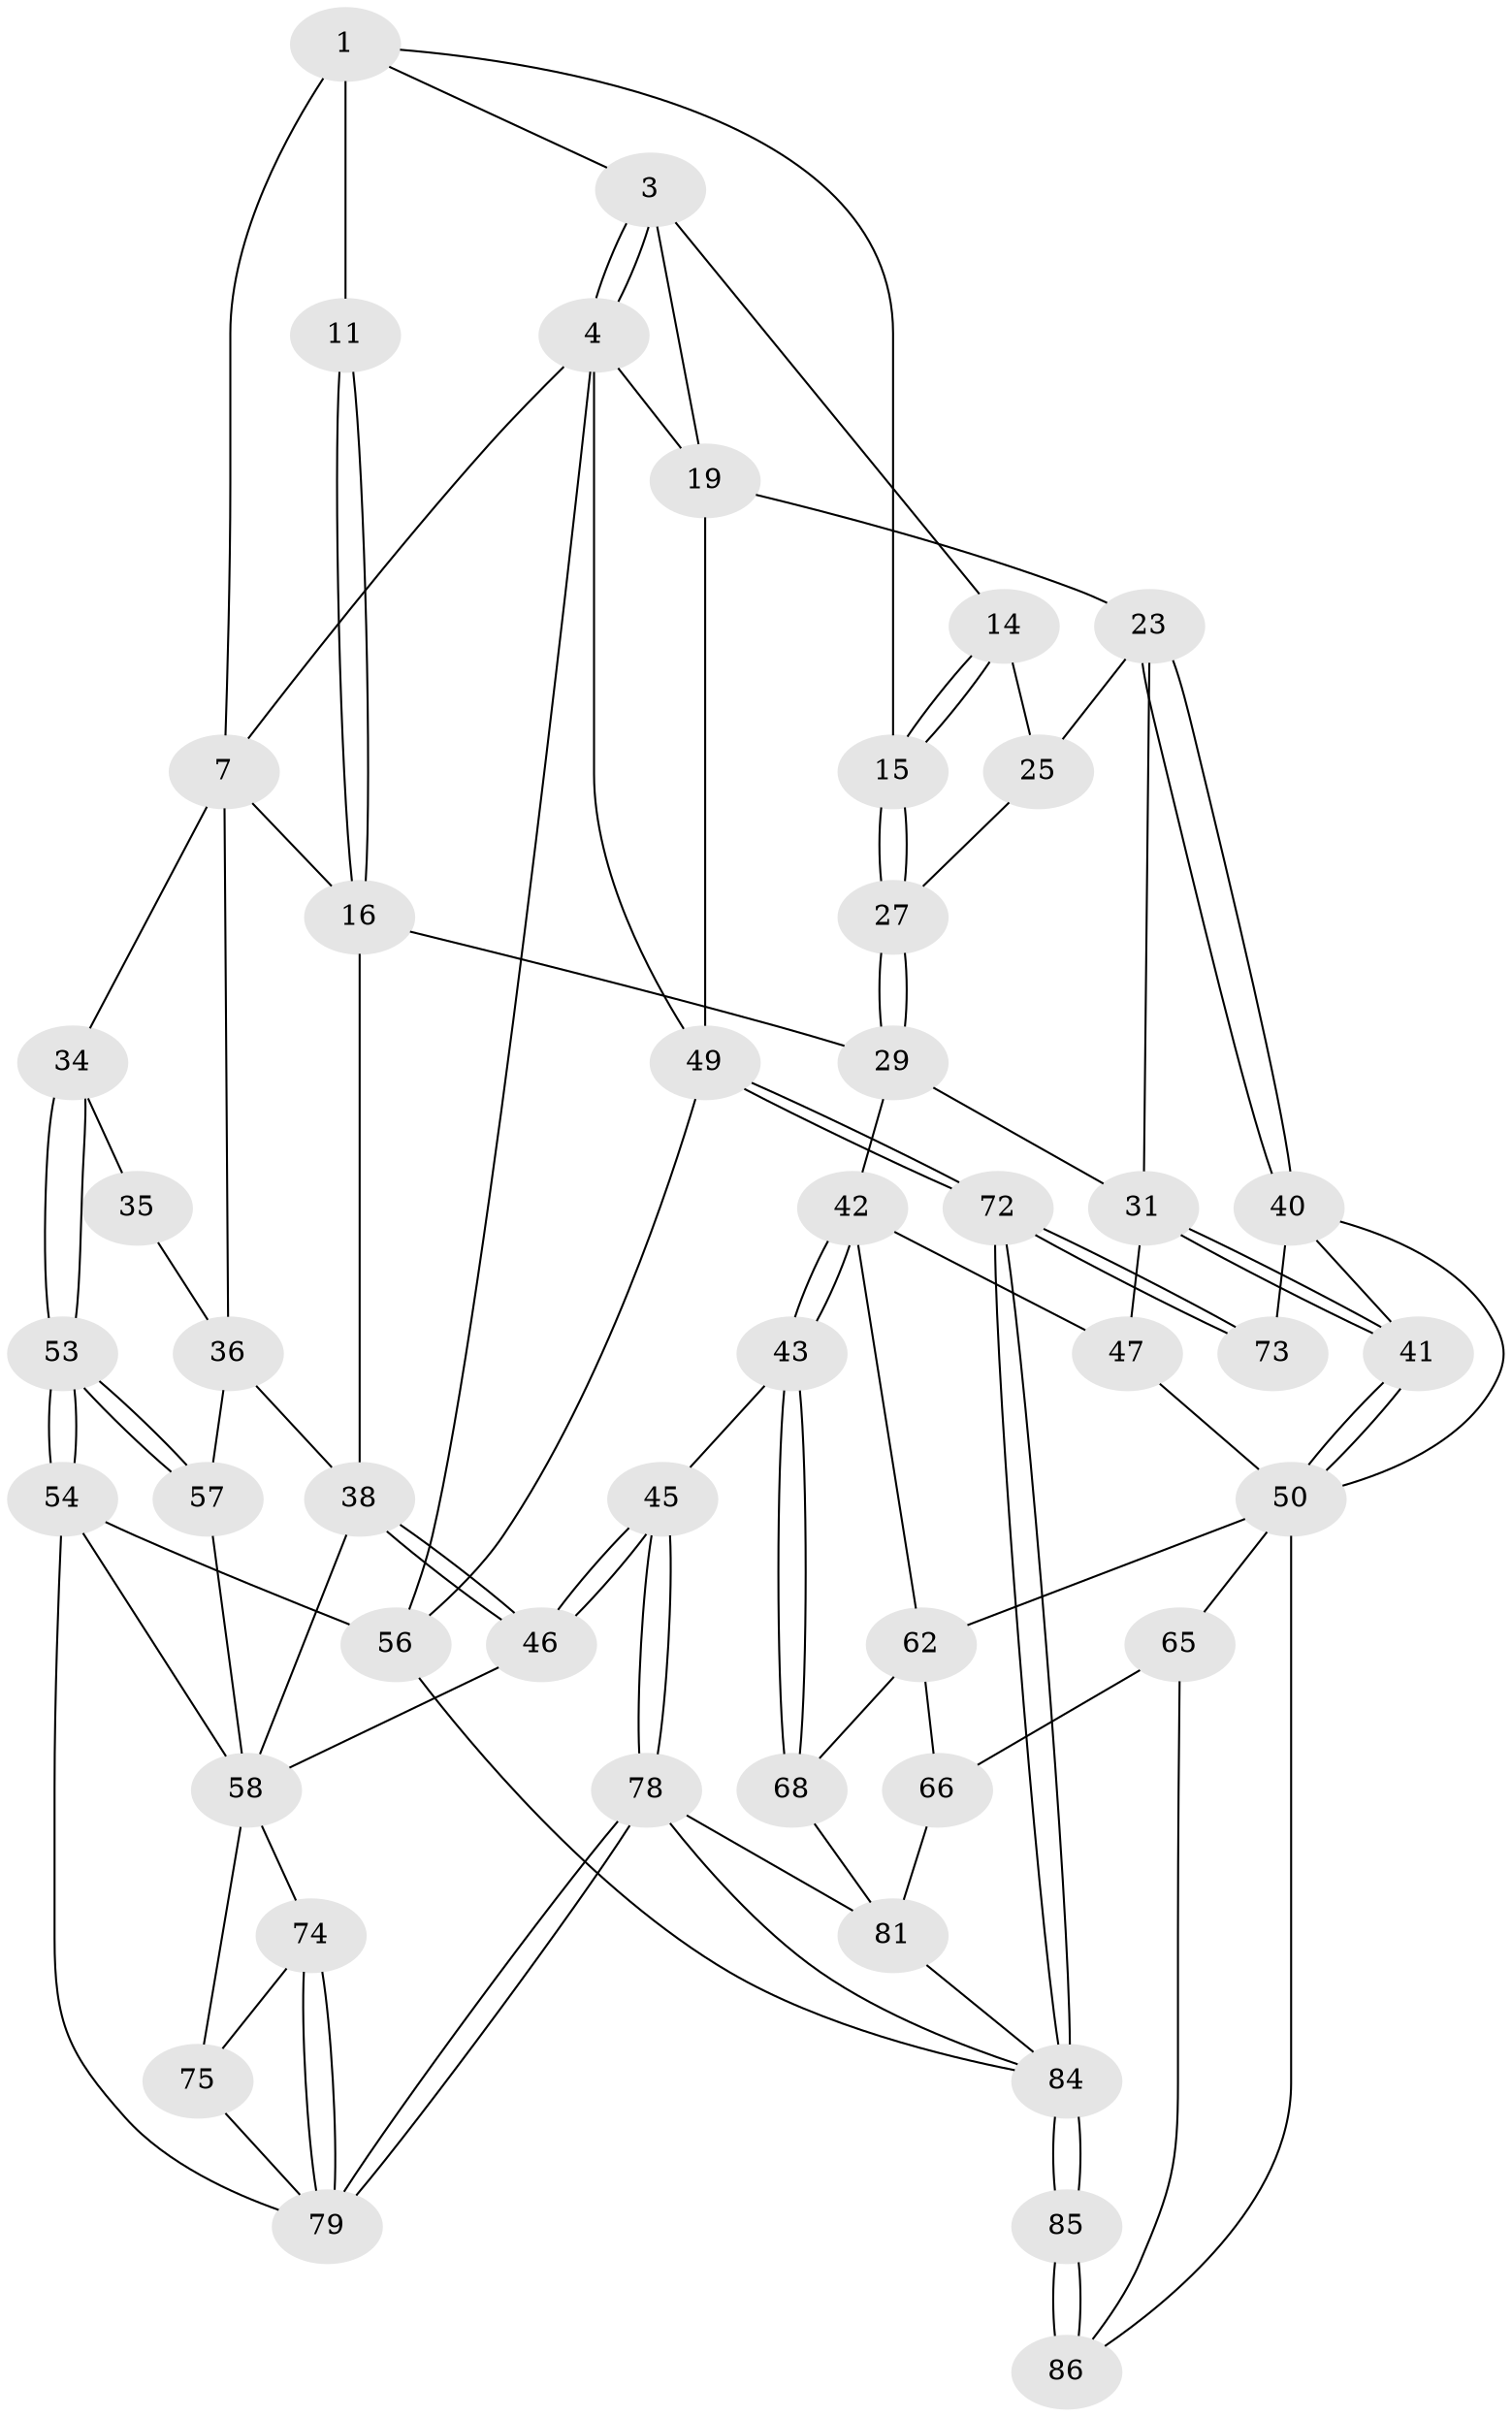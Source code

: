 // original degree distribution, {3: 0.043478260869565216, 5: 0.5434782608695652, 4: 0.1956521739130435, 6: 0.21739130434782608}
// Generated by graph-tools (version 1.1) at 2025/17/03/09/25 04:17:07]
// undirected, 46 vertices, 105 edges
graph export_dot {
graph [start="1"]
  node [color=gray90,style=filled];
  1 [pos="+0.4598545951247239+0",super="+6+2"];
  3 [pos="+0.757906331682755+0.14874452825877693",super="+12"];
  4 [pos="+1+0",super="+5"];
  7 [pos="+0.16796332175739814+0.185833621402726",super="+8+18"];
  11 [pos="+0.44758750829582356+0.3411998594683034"];
  14 [pos="+0.7954841496703354+0.30177652801593635"];
  15 [pos="+0.5472992141484511+0.33191055414300863"];
  16 [pos="+0.3320584137215073+0.43219974174242787",super="+17"];
  19 [pos="+1+0",super="+21"];
  23 [pos="+1+0.5367345629750401",super="+24"];
  25 [pos="+0.7995849339605317+0.3201490052003524",super="+26"];
  27 [pos="+0.6296617521579784+0.45172237908775026"];
  29 [pos="+0.6345955952648952+0.5181523822279687",super="+30"];
  31 [pos="+0.7528923574456077+0.5432911648032253",super="+32"];
  34 [pos="+0+0.3756309879237265"];
  35 [pos="+0.08195208545242505+0.4620522126385777"];
  36 [pos="+0.11364006710433674+0.6428898519698226",super="+37"];
  38 [pos="+0.19783145135987198+0.6143741232292638",super="+39"];
  40 [pos="+1+0.591201074345451",super="+69"];
  41 [pos="+0.875763583717851+0.677945685346959"];
  42 [pos="+0.4118553787432932+0.6586249808280006",super="+48"];
  43 [pos="+0.40248759671633433+0.6757550380247247",super="+44"];
  45 [pos="+0.332811631554192+0.7325649554640314"];
  46 [pos="+0.2868878156150088+0.7307326353194633"];
  47 [pos="+0.6569405083137552+0.5690415414886202"];
  49 [pos="+1+1"];
  50 [pos="+0.8377605520214775+0.72550779052676",super="+51+71"];
  53 [pos="+0+0.7085813042304925"];
  54 [pos="+0+0.8040527310948445",super="+55"];
  56 [pos="+0+1"];
  57 [pos="+0+0.6798748771236657"];
  58 [pos="+0.18125108491750985+0.740136988269691",super="+59+60"];
  62 [pos="+0.4722815624371488+0.673291512358503",super="+67"];
  65 [pos="+0.6130320239465842+0.8453408745578922"];
  66 [pos="+0.6076042128557834+0.8478853544570125"];
  68 [pos="+0.5391910208275692+0.8177290530670286",super="+80"];
  72 [pos="+1+1"];
  73 [pos="+1+1"];
  74 [pos="+0.183492857371984+0.8868841365473289"];
  75 [pos="+0.11994860635887264+0.8666917225528672"];
  78 [pos="+0.2855084596512797+1",super="+82"];
  79 [pos="+0.26401282237569507+0.9824036297485633",super="+88"];
  81 [pos="+0.4452551227374436+0.8404802946621823",super="+83"];
  84 [pos="+0.9644721841923699+1",super="+90"];
  85 [pos="+0.8352321316454965+1",super="+89"];
  86 [pos="+0.7915738059477547+0.8804547633771408",super="+87"];
  1 -- 11 [weight=2];
  1 -- 7;
  1 -- 3;
  1 -- 15;
  3 -- 4;
  3 -- 4;
  3 -- 19 [weight=2];
  3 -- 14;
  4 -- 49;
  4 -- 19;
  4 -- 7;
  4 -- 56;
  7 -- 34;
  7 -- 36;
  7 -- 16;
  11 -- 16;
  11 -- 16;
  14 -- 15;
  14 -- 15;
  14 -- 25;
  15 -- 27;
  15 -- 27;
  16 -- 29;
  16 -- 38;
  19 -- 49;
  19 -- 23;
  23 -- 40;
  23 -- 40;
  23 -- 25 [weight=2];
  23 -- 31;
  25 -- 27;
  27 -- 29;
  27 -- 29;
  29 -- 42;
  29 -- 31;
  31 -- 41;
  31 -- 41;
  31 -- 47;
  34 -- 35;
  34 -- 53;
  34 -- 53;
  35 -- 36;
  36 -- 57;
  36 -- 38;
  38 -- 46;
  38 -- 46;
  38 -- 58;
  40 -- 41;
  40 -- 73 [weight=2];
  40 -- 50;
  41 -- 50;
  41 -- 50;
  42 -- 43;
  42 -- 43;
  42 -- 62;
  42 -- 47;
  43 -- 68 [weight=2];
  43 -- 68;
  43 -- 45;
  45 -- 46;
  45 -- 46;
  45 -- 78;
  45 -- 78;
  46 -- 58;
  47 -- 50;
  49 -- 72;
  49 -- 72;
  49 -- 56;
  50 -- 65;
  50 -- 62;
  50 -- 86;
  53 -- 54;
  53 -- 54;
  53 -- 57;
  53 -- 57;
  54 -- 58;
  54 -- 56;
  54 -- 79;
  56 -- 84;
  57 -- 58;
  58 -- 75;
  58 -- 74;
  62 -- 66;
  62 -- 68;
  65 -- 66;
  65 -- 86;
  66 -- 81;
  68 -- 81;
  72 -- 73;
  72 -- 73;
  72 -- 84;
  72 -- 84;
  74 -- 75;
  74 -- 79;
  74 -- 79;
  75 -- 79;
  78 -- 79;
  78 -- 79;
  78 -- 81;
  78 -- 84;
  81 -- 84;
  84 -- 85 [weight=2];
  84 -- 85;
  85 -- 86 [weight=2];
  85 -- 86;
}
